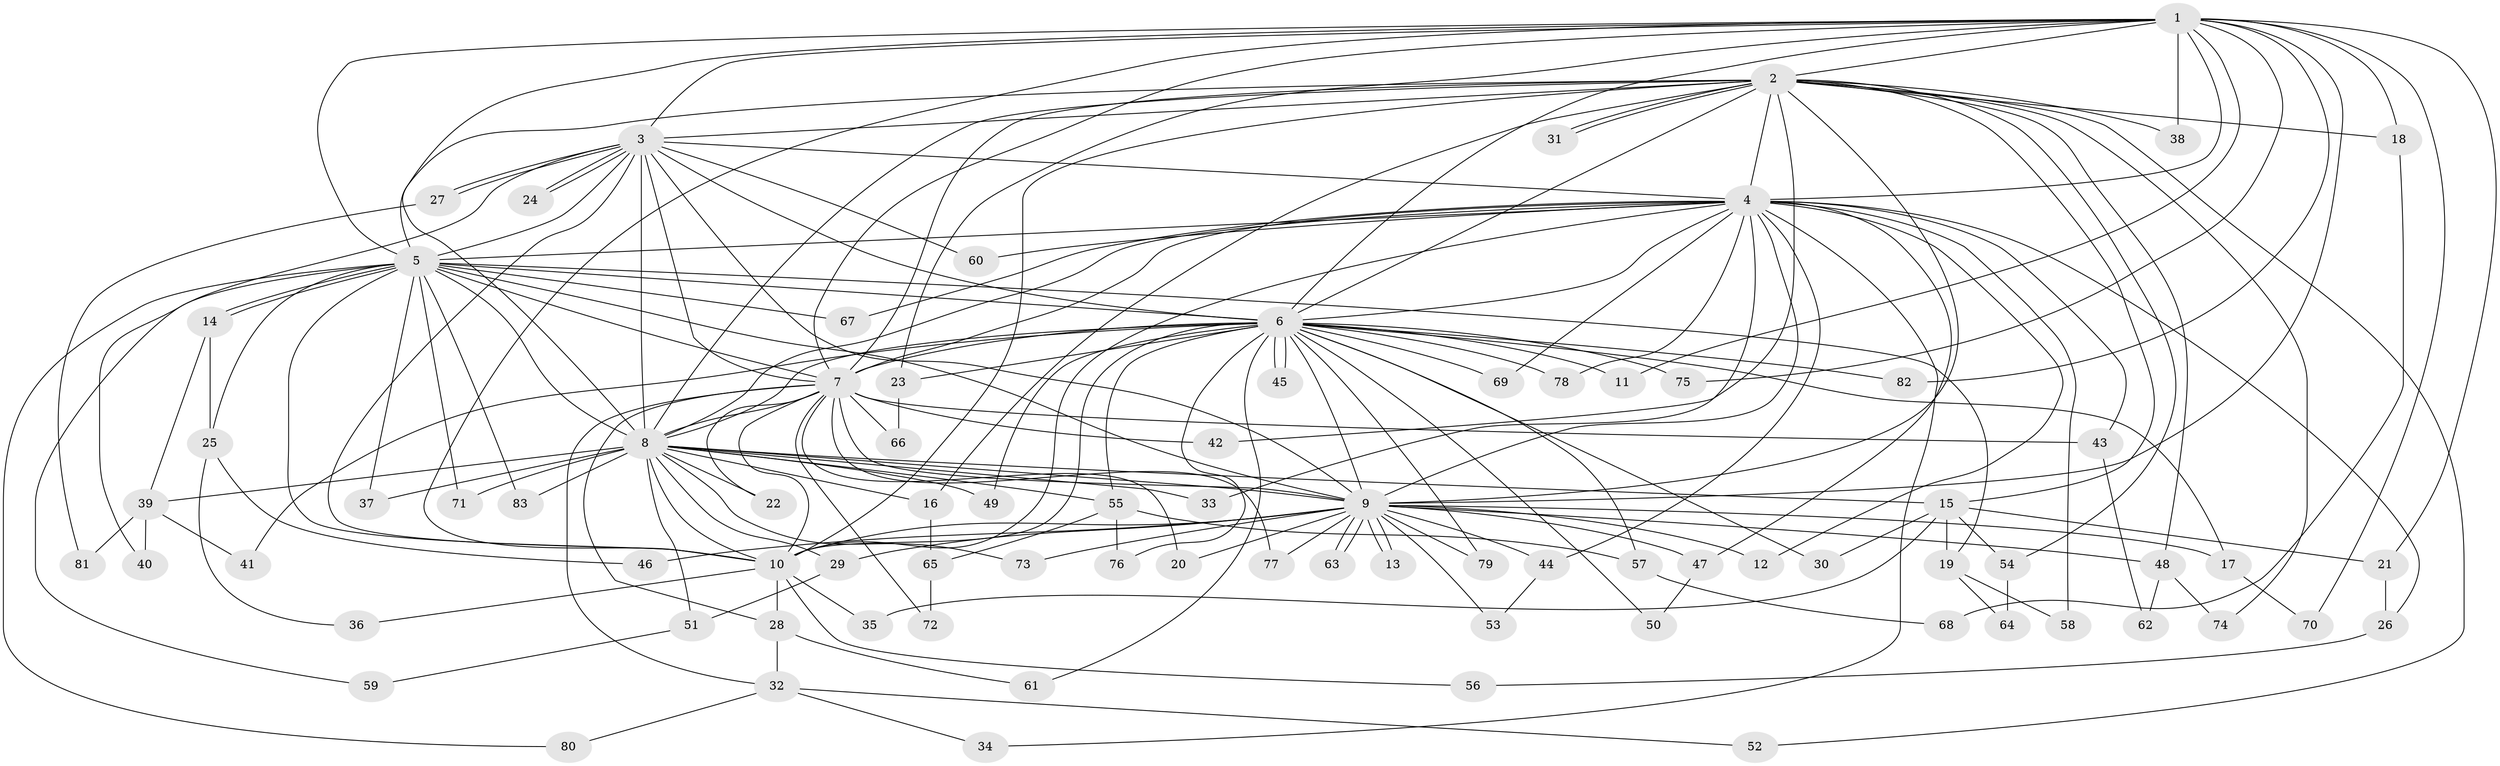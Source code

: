 // Generated by graph-tools (version 1.1) at 2025/46/03/09/25 04:46:39]
// undirected, 83 vertices, 191 edges
graph export_dot {
graph [start="1"]
  node [color=gray90,style=filled];
  1;
  2;
  3;
  4;
  5;
  6;
  7;
  8;
  9;
  10;
  11;
  12;
  13;
  14;
  15;
  16;
  17;
  18;
  19;
  20;
  21;
  22;
  23;
  24;
  25;
  26;
  27;
  28;
  29;
  30;
  31;
  32;
  33;
  34;
  35;
  36;
  37;
  38;
  39;
  40;
  41;
  42;
  43;
  44;
  45;
  46;
  47;
  48;
  49;
  50;
  51;
  52;
  53;
  54;
  55;
  56;
  57;
  58;
  59;
  60;
  61;
  62;
  63;
  64;
  65;
  66;
  67;
  68;
  69;
  70;
  71;
  72;
  73;
  74;
  75;
  76;
  77;
  78;
  79;
  80;
  81;
  82;
  83;
  1 -- 2;
  1 -- 3;
  1 -- 4;
  1 -- 5;
  1 -- 6;
  1 -- 7;
  1 -- 8;
  1 -- 9;
  1 -- 10;
  1 -- 11;
  1 -- 18;
  1 -- 21;
  1 -- 23;
  1 -- 38;
  1 -- 70;
  1 -- 75;
  1 -- 82;
  2 -- 3;
  2 -- 4;
  2 -- 5;
  2 -- 6;
  2 -- 7;
  2 -- 8;
  2 -- 9;
  2 -- 10;
  2 -- 15;
  2 -- 16;
  2 -- 18;
  2 -- 31;
  2 -- 31;
  2 -- 38;
  2 -- 42;
  2 -- 48;
  2 -- 52;
  2 -- 54;
  2 -- 74;
  3 -- 4;
  3 -- 5;
  3 -- 6;
  3 -- 7;
  3 -- 8;
  3 -- 9;
  3 -- 10;
  3 -- 24;
  3 -- 24;
  3 -- 27;
  3 -- 27;
  3 -- 40;
  3 -- 60;
  4 -- 5;
  4 -- 6;
  4 -- 7;
  4 -- 8;
  4 -- 9;
  4 -- 10;
  4 -- 12;
  4 -- 26;
  4 -- 33;
  4 -- 34;
  4 -- 43;
  4 -- 44;
  4 -- 47;
  4 -- 58;
  4 -- 60;
  4 -- 67;
  4 -- 69;
  4 -- 78;
  5 -- 6;
  5 -- 7;
  5 -- 8;
  5 -- 9;
  5 -- 10;
  5 -- 14;
  5 -- 14;
  5 -- 19;
  5 -- 25;
  5 -- 37;
  5 -- 59;
  5 -- 67;
  5 -- 71;
  5 -- 80;
  5 -- 83;
  6 -- 7;
  6 -- 8;
  6 -- 9;
  6 -- 10;
  6 -- 11;
  6 -- 17;
  6 -- 23;
  6 -- 30;
  6 -- 41;
  6 -- 45;
  6 -- 45;
  6 -- 49;
  6 -- 50;
  6 -- 55;
  6 -- 57;
  6 -- 61;
  6 -- 69;
  6 -- 75;
  6 -- 76;
  6 -- 78;
  6 -- 79;
  6 -- 82;
  7 -- 8;
  7 -- 9;
  7 -- 10;
  7 -- 20;
  7 -- 22;
  7 -- 28;
  7 -- 32;
  7 -- 42;
  7 -- 43;
  7 -- 66;
  7 -- 72;
  7 -- 77;
  8 -- 9;
  8 -- 10;
  8 -- 15;
  8 -- 16;
  8 -- 22;
  8 -- 29;
  8 -- 33;
  8 -- 37;
  8 -- 39;
  8 -- 49;
  8 -- 51;
  8 -- 55;
  8 -- 71;
  8 -- 73;
  8 -- 83;
  9 -- 10;
  9 -- 12;
  9 -- 13;
  9 -- 13;
  9 -- 17;
  9 -- 20;
  9 -- 29;
  9 -- 44;
  9 -- 46;
  9 -- 47;
  9 -- 48;
  9 -- 53;
  9 -- 63;
  9 -- 63;
  9 -- 73;
  9 -- 77;
  9 -- 79;
  10 -- 28;
  10 -- 35;
  10 -- 36;
  10 -- 56;
  14 -- 25;
  14 -- 39;
  15 -- 19;
  15 -- 21;
  15 -- 30;
  15 -- 35;
  15 -- 54;
  16 -- 65;
  17 -- 70;
  18 -- 68;
  19 -- 58;
  19 -- 64;
  21 -- 26;
  23 -- 66;
  25 -- 36;
  25 -- 46;
  26 -- 56;
  27 -- 81;
  28 -- 32;
  28 -- 61;
  29 -- 51;
  32 -- 34;
  32 -- 52;
  32 -- 80;
  39 -- 40;
  39 -- 41;
  39 -- 81;
  43 -- 62;
  44 -- 53;
  47 -- 50;
  48 -- 62;
  48 -- 74;
  51 -- 59;
  54 -- 64;
  55 -- 57;
  55 -- 65;
  55 -- 76;
  57 -- 68;
  65 -- 72;
}
